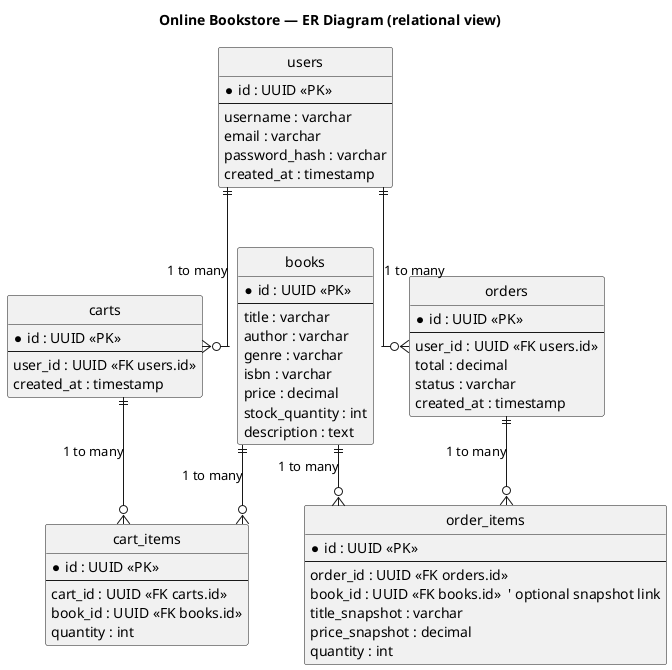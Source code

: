 @startuml ER Diagram - Online Bookstore

title Online Bookstore — ER Diagram (relational view)

hide circle
skinparam linetype ortho

entity "users" as users {
  * id : UUID <<PK>>
  --
  username : varchar
  email : varchar
  password_hash : varchar
  created_at : timestamp
}

entity "books" as books {
  * id : UUID <<PK>>
  --
  title : varchar
  author : varchar
  genre : varchar
  isbn : varchar
  price : decimal
  stock_quantity : int
  description : text
}

entity "carts" as carts {
  * id : UUID <<PK>>
  --
  user_id : UUID <<FK users.id>>
  created_at : timestamp
}

entity "cart_items" as cart_items {
  * id : UUID <<PK>>
  --
  cart_id : UUID <<FK carts.id>>
  book_id : UUID <<FK books.id>>
  quantity : int
}

entity "orders" as orders {
  * id : UUID <<PK>>
  --
  user_id : UUID <<FK users.id>>
  total : decimal
  status : varchar
  created_at : timestamp
}

entity "order_items" as order_items {
  * id : UUID <<PK>>
  --
  order_id : UUID <<FK orders.id>>
  book_id : UUID <<FK books.id>>  ' optional snapshot link
  title_snapshot : varchar
  price_snapshot : decimal
  quantity : int
}

' Relationships (crow's foot style simulated)
users ||--o{ carts : "1 to many"
carts ||--o{ cart_items : "1 to many"
books ||--o{ cart_items : "1 to many"
users ||--o{ orders : "1 to many"
orders ||--o{ order_items : "1 to many"
books ||--o{ order_items : "1 to many"

@enduml